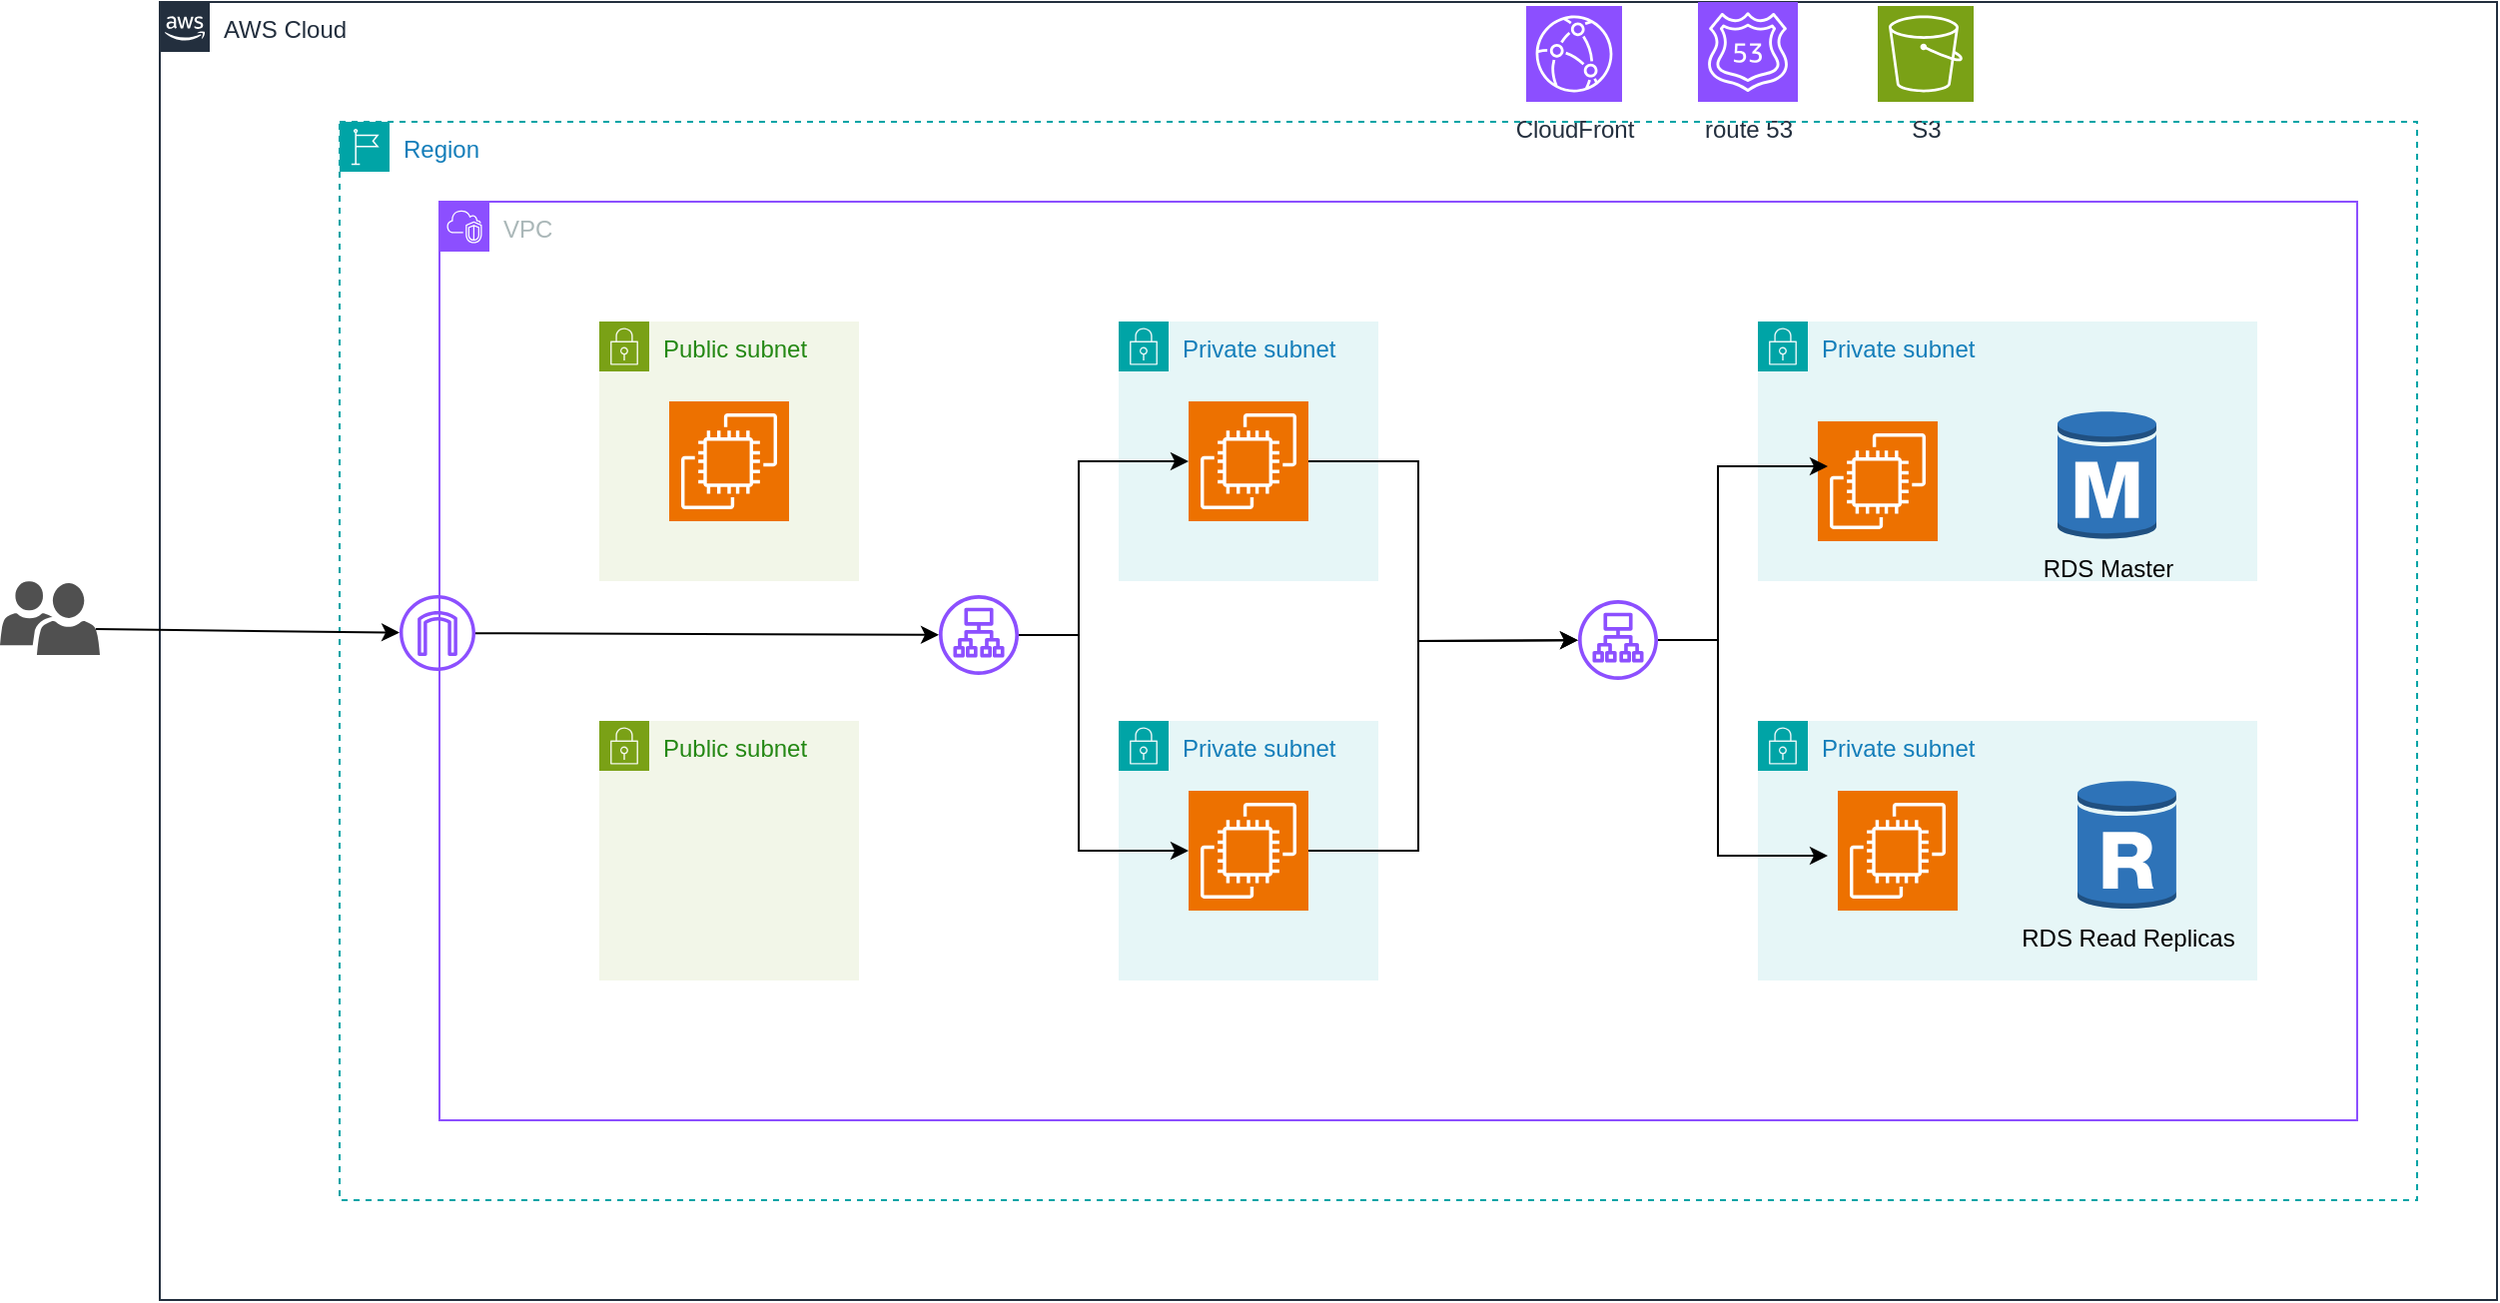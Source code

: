 <mxfile version="26.0.6">
  <diagram name="페이지-1" id="9uPsEOYuCl8V5DK4UBhb">
    <mxGraphModel dx="2555" dy="927" grid="1" gridSize="10" guides="1" tooltips="1" connect="1" arrows="1" fold="1" page="1" pageScale="1" pageWidth="827" pageHeight="1169" math="0" shadow="0">
      <root>
        <mxCell id="0" />
        <mxCell id="1" parent="0" />
        <mxCell id="Z1jPWekJvONRtCLU7zwD-3" value="AWS Cloud" style="points=[[0,0],[0.25,0],[0.5,0],[0.75,0],[1,0],[1,0.25],[1,0.5],[1,0.75],[1,1],[0.75,1],[0.5,1],[0.25,1],[0,1],[0,0.75],[0,0.5],[0,0.25]];outlineConnect=0;gradientColor=none;html=1;whiteSpace=wrap;fontSize=12;fontStyle=0;container=1;pointerEvents=0;collapsible=0;recursiveResize=0;shape=mxgraph.aws4.group;grIcon=mxgraph.aws4.group_aws_cloud_alt;strokeColor=#232F3E;fillColor=none;verticalAlign=top;align=left;spacingLeft=30;fontColor=#232F3E;dashed=0;" vertex="1" parent="1">
          <mxGeometry x="-270" y="250" width="1170" height="650" as="geometry" />
        </mxCell>
        <mxCell id="Z1jPWekJvONRtCLU7zwD-21" value="route 53" style="sketch=0;points=[[0,0,0],[0.25,0,0],[0.5,0,0],[0.75,0,0],[1,0,0],[0,1,0],[0.25,1,0],[0.5,1,0],[0.75,1,0],[1,1,0],[0,0.25,0],[0,0.5,0],[0,0.75,0],[1,0.25,0],[1,0.5,0],[1,0.75,0]];outlineConnect=0;fontColor=#232F3E;fillColor=#8C4FFF;strokeColor=#ffffff;dashed=0;verticalLabelPosition=bottom;verticalAlign=top;align=center;html=1;fontSize=12;fontStyle=0;aspect=fixed;shape=mxgraph.aws4.resourceIcon;resIcon=mxgraph.aws4.route_53;" vertex="1" parent="Z1jPWekJvONRtCLU7zwD-3">
          <mxGeometry x="770" width="50" height="50" as="geometry" />
        </mxCell>
        <mxCell id="Z1jPWekJvONRtCLU7zwD-22" value="S3" style="sketch=0;points=[[0,0,0],[0.25,0,0],[0.5,0,0],[0.75,0,0],[1,0,0],[0,1,0],[0.25,1,0],[0.5,1,0],[0.75,1,0],[1,1,0],[0,0.25,0],[0,0.5,0],[0,0.75,0],[1,0.25,0],[1,0.5,0],[1,0.75,0]];outlineConnect=0;fontColor=#232F3E;fillColor=#7AA116;strokeColor=#ffffff;dashed=0;verticalLabelPosition=bottom;verticalAlign=top;align=center;html=1;fontSize=12;fontStyle=0;aspect=fixed;shape=mxgraph.aws4.resourceIcon;resIcon=mxgraph.aws4.s3;" vertex="1" parent="Z1jPWekJvONRtCLU7zwD-3">
          <mxGeometry x="860" y="2" width="48" height="48" as="geometry" />
        </mxCell>
        <mxCell id="Z1jPWekJvONRtCLU7zwD-48" value="CloudFront" style="sketch=0;points=[[0,0,0],[0.25,0,0],[0.5,0,0],[0.75,0,0],[1,0,0],[0,1,0],[0.25,1,0],[0.5,1,0],[0.75,1,0],[1,1,0],[0,0.25,0],[0,0.5,0],[0,0.75,0],[1,0.25,0],[1,0.5,0],[1,0.75,0]];outlineConnect=0;fontColor=#232F3E;fillColor=#8C4FFF;strokeColor=#ffffff;dashed=0;verticalLabelPosition=bottom;verticalAlign=top;align=center;html=1;fontSize=12;fontStyle=0;aspect=fixed;shape=mxgraph.aws4.resourceIcon;resIcon=mxgraph.aws4.cloudfront;" vertex="1" parent="Z1jPWekJvONRtCLU7zwD-3">
          <mxGeometry x="684" y="2" width="48" height="48" as="geometry" />
        </mxCell>
        <mxCell id="Z1jPWekJvONRtCLU7zwD-4" value="Region" style="points=[[0,0],[0.25,0],[0.5,0],[0.75,0],[1,0],[1,0.25],[1,0.5],[1,0.75],[1,1],[0.75,1],[0.5,1],[0.25,1],[0,1],[0,0.75],[0,0.5],[0,0.25]];outlineConnect=0;gradientColor=none;html=1;whiteSpace=wrap;fontSize=12;fontStyle=0;container=1;pointerEvents=0;collapsible=0;recursiveResize=0;shape=mxgraph.aws4.group;grIcon=mxgraph.aws4.group_region;strokeColor=#00A4A6;fillColor=none;verticalAlign=top;align=left;spacingLeft=30;fontColor=#147EBA;dashed=1;" vertex="1" parent="1">
          <mxGeometry x="-180" y="310" width="1040" height="540" as="geometry" />
        </mxCell>
        <mxCell id="Z1jPWekJvONRtCLU7zwD-1" value="VPC" style="points=[[0,0],[0.25,0],[0.5,0],[0.75,0],[1,0],[1,0.25],[1,0.5],[1,0.75],[1,1],[0.75,1],[0.5,1],[0.25,1],[0,1],[0,0.75],[0,0.5],[0,0.25]];outlineConnect=0;gradientColor=none;html=1;whiteSpace=wrap;fontSize=12;fontStyle=0;container=1;pointerEvents=0;collapsible=0;recursiveResize=0;shape=mxgraph.aws4.group;grIcon=mxgraph.aws4.group_vpc2;strokeColor=#8C4FFF;fillColor=none;verticalAlign=top;align=left;spacingLeft=30;fontColor=#AAB7B8;dashed=0;" vertex="1" parent="Z1jPWekJvONRtCLU7zwD-4">
          <mxGeometry x="50" y="40" width="960" height="460" as="geometry" />
        </mxCell>
        <mxCell id="Z1jPWekJvONRtCLU7zwD-5" value="Public subnet" style="points=[[0,0],[0.25,0],[0.5,0],[0.75,0],[1,0],[1,0.25],[1,0.5],[1,0.75],[1,1],[0.75,1],[0.5,1],[0.25,1],[0,1],[0,0.75],[0,0.5],[0,0.25]];outlineConnect=0;gradientColor=none;html=1;whiteSpace=wrap;fontSize=12;fontStyle=0;container=1;pointerEvents=0;collapsible=0;recursiveResize=0;shape=mxgraph.aws4.group;grIcon=mxgraph.aws4.group_security_group;grStroke=0;strokeColor=#7AA116;fillColor=#F2F6E8;verticalAlign=top;align=left;spacingLeft=30;fontColor=#248814;dashed=0;" vertex="1" parent="Z1jPWekJvONRtCLU7zwD-1">
          <mxGeometry x="80" y="60" width="130" height="130" as="geometry" />
        </mxCell>
        <mxCell id="Z1jPWekJvONRtCLU7zwD-11" value="" style="sketch=0;points=[[0,0,0],[0.25,0,0],[0.5,0,0],[0.75,0,0],[1,0,0],[0,1,0],[0.25,1,0],[0.5,1,0],[0.75,1,0],[1,1,0],[0,0.25,0],[0,0.5,0],[0,0.75,0],[1,0.25,0],[1,0.5,0],[1,0.75,0]];outlineConnect=0;fontColor=#232F3E;fillColor=#ED7100;strokeColor=#ffffff;dashed=0;verticalLabelPosition=bottom;verticalAlign=top;align=center;html=1;fontSize=12;fontStyle=0;aspect=fixed;shape=mxgraph.aws4.resourceIcon;resIcon=mxgraph.aws4.ec2;" vertex="1" parent="Z1jPWekJvONRtCLU7zwD-5">
          <mxGeometry x="35" y="40" width="60" height="60" as="geometry" />
        </mxCell>
        <mxCell id="Z1jPWekJvONRtCLU7zwD-6" value="Public subnet" style="points=[[0,0],[0.25,0],[0.5,0],[0.75,0],[1,0],[1,0.25],[1,0.5],[1,0.75],[1,1],[0.75,1],[0.5,1],[0.25,1],[0,1],[0,0.75],[0,0.5],[0,0.25]];outlineConnect=0;gradientColor=none;html=1;whiteSpace=wrap;fontSize=12;fontStyle=0;container=1;pointerEvents=0;collapsible=0;recursiveResize=0;shape=mxgraph.aws4.group;grIcon=mxgraph.aws4.group_security_group;grStroke=0;strokeColor=#7AA116;fillColor=#F2F6E8;verticalAlign=top;align=left;spacingLeft=30;fontColor=#248814;dashed=0;" vertex="1" parent="Z1jPWekJvONRtCLU7zwD-1">
          <mxGeometry x="80" y="260" width="130" height="130" as="geometry" />
        </mxCell>
        <mxCell id="Z1jPWekJvONRtCLU7zwD-7" value="Private subnet" style="points=[[0,0],[0.25,0],[0.5,0],[0.75,0],[1,0],[1,0.25],[1,0.5],[1,0.75],[1,1],[0.75,1],[0.5,1],[0.25,1],[0,1],[0,0.75],[0,0.5],[0,0.25]];outlineConnect=0;gradientColor=none;html=1;whiteSpace=wrap;fontSize=12;fontStyle=0;container=1;pointerEvents=0;collapsible=0;recursiveResize=0;shape=mxgraph.aws4.group;grIcon=mxgraph.aws4.group_security_group;grStroke=0;strokeColor=#00A4A6;fillColor=#E6F6F7;verticalAlign=top;align=left;spacingLeft=30;fontColor=#147EBA;dashed=0;" vertex="1" parent="Z1jPWekJvONRtCLU7zwD-1">
          <mxGeometry x="340" y="60" width="130" height="130" as="geometry" />
        </mxCell>
        <mxCell id="Z1jPWekJvONRtCLU7zwD-12" value="" style="sketch=0;points=[[0,0,0],[0.25,0,0],[0.5,0,0],[0.75,0,0],[1,0,0],[0,1,0],[0.25,1,0],[0.5,1,0],[0.75,1,0],[1,1,0],[0,0.25,0],[0,0.5,0],[0,0.75,0],[1,0.25,0],[1,0.5,0],[1,0.75,0]];outlineConnect=0;fontColor=#232F3E;fillColor=#ED7100;strokeColor=#ffffff;dashed=0;verticalLabelPosition=bottom;verticalAlign=top;align=center;html=1;fontSize=12;fontStyle=0;aspect=fixed;shape=mxgraph.aws4.resourceIcon;resIcon=mxgraph.aws4.ec2;" vertex="1" parent="Z1jPWekJvONRtCLU7zwD-7">
          <mxGeometry x="35" y="40" width="60" height="60" as="geometry" />
        </mxCell>
        <mxCell id="Z1jPWekJvONRtCLU7zwD-8" value="Private subnet" style="points=[[0,0],[0.25,0],[0.5,0],[0.75,0],[1,0],[1,0.25],[1,0.5],[1,0.75],[1,1],[0.75,1],[0.5,1],[0.25,1],[0,1],[0,0.75],[0,0.5],[0,0.25]];outlineConnect=0;gradientColor=none;html=1;whiteSpace=wrap;fontSize=12;fontStyle=0;container=1;pointerEvents=0;collapsible=0;recursiveResize=0;shape=mxgraph.aws4.group;grIcon=mxgraph.aws4.group_security_group;grStroke=0;strokeColor=#00A4A6;fillColor=#E6F6F7;verticalAlign=top;align=left;spacingLeft=30;fontColor=#147EBA;dashed=0;" vertex="1" parent="Z1jPWekJvONRtCLU7zwD-1">
          <mxGeometry x="340" y="260" width="130" height="130" as="geometry" />
        </mxCell>
        <mxCell id="Z1jPWekJvONRtCLU7zwD-13" value="" style="sketch=0;points=[[0,0,0],[0.25,0,0],[0.5,0,0],[0.75,0,0],[1,0,0],[0,1,0],[0.25,1,0],[0.5,1,0],[0.75,1,0],[1,1,0],[0,0.25,0],[0,0.5,0],[0,0.75,0],[1,0.25,0],[1,0.5,0],[1,0.75,0]];outlineConnect=0;fontColor=#232F3E;fillColor=#ED7100;strokeColor=#ffffff;dashed=0;verticalLabelPosition=bottom;verticalAlign=top;align=center;html=1;fontSize=12;fontStyle=0;aspect=fixed;shape=mxgraph.aws4.resourceIcon;resIcon=mxgraph.aws4.ec2;" vertex="1" parent="Z1jPWekJvONRtCLU7zwD-8">
          <mxGeometry x="35" y="35" width="60" height="60" as="geometry" />
        </mxCell>
        <mxCell id="Z1jPWekJvONRtCLU7zwD-9" value="Private subnet" style="points=[[0,0],[0.25,0],[0.5,0],[0.75,0],[1,0],[1,0.25],[1,0.5],[1,0.75],[1,1],[0.75,1],[0.5,1],[0.25,1],[0,1],[0,0.75],[0,0.5],[0,0.25]];outlineConnect=0;gradientColor=none;html=1;whiteSpace=wrap;fontSize=12;fontStyle=0;container=1;pointerEvents=0;collapsible=0;recursiveResize=0;shape=mxgraph.aws4.group;grIcon=mxgraph.aws4.group_security_group;grStroke=0;strokeColor=#00A4A6;fillColor=#E6F6F7;verticalAlign=top;align=left;spacingLeft=30;fontColor=#147EBA;dashed=0;" vertex="1" parent="Z1jPWekJvONRtCLU7zwD-1">
          <mxGeometry x="660" y="260" width="250" height="130" as="geometry" />
        </mxCell>
        <mxCell id="Z1jPWekJvONRtCLU7zwD-17" value="" style="sketch=0;points=[[0,0,0],[0.25,0,0],[0.5,0,0],[0.75,0,0],[1,0,0],[0,1,0],[0.25,1,0],[0.5,1,0],[0.75,1,0],[1,1,0],[0,0.25,0],[0,0.5,0],[0,0.75,0],[1,0.25,0],[1,0.5,0],[1,0.75,0]];outlineConnect=0;fontColor=#232F3E;fillColor=#ED7100;strokeColor=#ffffff;dashed=0;verticalLabelPosition=bottom;verticalAlign=top;align=center;html=1;fontSize=12;fontStyle=0;aspect=fixed;shape=mxgraph.aws4.resourceIcon;resIcon=mxgraph.aws4.ec2;" vertex="1" parent="Z1jPWekJvONRtCLU7zwD-9">
          <mxGeometry x="40" y="35" width="60" height="60" as="geometry" />
        </mxCell>
        <mxCell id="Z1jPWekJvONRtCLU7zwD-47" value="RDS Read Replicas" style="outlineConnect=0;dashed=0;verticalLabelPosition=bottom;verticalAlign=top;align=center;html=1;shape=mxgraph.aws3.rds_db_instance_read_replica;fillColor=#2E73B8;gradientColor=none;" vertex="1" parent="Z1jPWekJvONRtCLU7zwD-9">
          <mxGeometry x="160" y="29" width="49.5" height="66" as="geometry" />
        </mxCell>
        <mxCell id="Z1jPWekJvONRtCLU7zwD-10" value="Private subnet" style="points=[[0,0],[0.25,0],[0.5,0],[0.75,0],[1,0],[1,0.25],[1,0.5],[1,0.75],[1,1],[0.75,1],[0.5,1],[0.25,1],[0,1],[0,0.75],[0,0.5],[0,0.25]];outlineConnect=0;gradientColor=none;html=1;whiteSpace=wrap;fontSize=12;fontStyle=0;container=1;pointerEvents=0;collapsible=0;recursiveResize=0;shape=mxgraph.aws4.group;grIcon=mxgraph.aws4.group_security_group;grStroke=0;strokeColor=#00A4A6;fillColor=#E6F6F7;verticalAlign=top;align=left;spacingLeft=30;fontColor=#147EBA;dashed=0;" vertex="1" parent="Z1jPWekJvONRtCLU7zwD-1">
          <mxGeometry x="660" y="60" width="250" height="130" as="geometry" />
        </mxCell>
        <mxCell id="Z1jPWekJvONRtCLU7zwD-16" value="" style="sketch=0;points=[[0,0,0],[0.25,0,0],[0.5,0,0],[0.75,0,0],[1,0,0],[0,1,0],[0.25,1,0],[0.5,1,0],[0.75,1,0],[1,1,0],[0,0.25,0],[0,0.5,0],[0,0.75,0],[1,0.25,0],[1,0.5,0],[1,0.75,0]];outlineConnect=0;fontColor=#232F3E;fillColor=#ED7100;strokeColor=#ffffff;dashed=0;verticalLabelPosition=bottom;verticalAlign=top;align=center;html=1;fontSize=12;fontStyle=0;aspect=fixed;shape=mxgraph.aws4.resourceIcon;resIcon=mxgraph.aws4.ec2;" vertex="1" parent="Z1jPWekJvONRtCLU7zwD-10">
          <mxGeometry x="30" y="50" width="60" height="60" as="geometry" />
        </mxCell>
        <mxCell id="Z1jPWekJvONRtCLU7zwD-46" value="RDS Master" style="outlineConnect=0;dashed=0;verticalLabelPosition=bottom;verticalAlign=top;align=center;html=1;shape=mxgraph.aws3.rds_db_instance;fillColor=#2E73B8;gradientColor=none;" vertex="1" parent="Z1jPWekJvONRtCLU7zwD-10">
          <mxGeometry x="150" y="44" width="49.5" height="66" as="geometry" />
        </mxCell>
        <mxCell id="Z1jPWekJvONRtCLU7zwD-24" value="" style="sketch=0;outlineConnect=0;fontColor=#232F3E;gradientColor=none;fillColor=#8C4FFF;strokeColor=none;dashed=0;verticalLabelPosition=bottom;verticalAlign=top;align=center;html=1;fontSize=12;fontStyle=0;aspect=fixed;pointerEvents=1;shape=mxgraph.aws4.internet_gateway;" vertex="1" parent="Z1jPWekJvONRtCLU7zwD-1">
          <mxGeometry x="-20" y="197" width="38" height="38" as="geometry" />
        </mxCell>
        <mxCell id="Z1jPWekJvONRtCLU7zwD-26" value="" style="sketch=0;outlineConnect=0;fontColor=#232F3E;gradientColor=none;fillColor=#8C4FFF;strokeColor=none;dashed=0;verticalLabelPosition=bottom;verticalAlign=top;align=center;html=1;fontSize=12;fontStyle=0;aspect=fixed;pointerEvents=1;shape=mxgraph.aws4.application_load_balancer;" vertex="1" parent="Z1jPWekJvONRtCLU7zwD-1">
          <mxGeometry x="250" y="197" width="40" height="40" as="geometry" />
        </mxCell>
        <mxCell id="Z1jPWekJvONRtCLU7zwD-32" value="" style="endArrow=classic;html=1;rounded=0;" edge="1" parent="Z1jPWekJvONRtCLU7zwD-1" source="Z1jPWekJvONRtCLU7zwD-24" target="Z1jPWekJvONRtCLU7zwD-26">
          <mxGeometry width="50" height="50" relative="1" as="geometry">
            <mxPoint x="100" y="220" as="sourcePoint" />
            <mxPoint x="150" y="170" as="targetPoint" />
          </mxGeometry>
        </mxCell>
        <mxCell id="Z1jPWekJvONRtCLU7zwD-33" value="" style="endArrow=classic;html=1;rounded=0;entryX=0;entryY=0.5;entryDx=0;entryDy=0;entryPerimeter=0;" edge="1" parent="Z1jPWekJvONRtCLU7zwD-1" source="Z1jPWekJvONRtCLU7zwD-26" target="Z1jPWekJvONRtCLU7zwD-12">
          <mxGeometry width="50" height="50" relative="1" as="geometry">
            <mxPoint x="360" y="218" as="sourcePoint" />
            <mxPoint x="410" y="168" as="targetPoint" />
            <Array as="points">
              <mxPoint x="320" y="217" />
              <mxPoint x="320" y="130" />
            </Array>
          </mxGeometry>
        </mxCell>
        <mxCell id="Z1jPWekJvONRtCLU7zwD-34" value="" style="endArrow=classic;html=1;rounded=0;entryX=0;entryY=0.5;entryDx=0;entryDy=0;entryPerimeter=0;" edge="1" parent="Z1jPWekJvONRtCLU7zwD-1" source="Z1jPWekJvONRtCLU7zwD-26" target="Z1jPWekJvONRtCLU7zwD-13">
          <mxGeometry width="50" height="50" relative="1" as="geometry">
            <mxPoint x="690" y="240" as="sourcePoint" />
            <mxPoint x="740" y="190" as="targetPoint" />
            <Array as="points">
              <mxPoint x="320" y="217" />
              <mxPoint x="320" y="325" />
            </Array>
          </mxGeometry>
        </mxCell>
        <mxCell id="Z1jPWekJvONRtCLU7zwD-38" value="" style="sketch=0;outlineConnect=0;fontColor=#232F3E;gradientColor=none;fillColor=#8C4FFF;strokeColor=none;dashed=0;verticalLabelPosition=bottom;verticalAlign=top;align=center;html=1;fontSize=12;fontStyle=0;aspect=fixed;pointerEvents=1;shape=mxgraph.aws4.application_load_balancer;" vertex="1" parent="Z1jPWekJvONRtCLU7zwD-1">
          <mxGeometry x="570" y="199.5" width="40" height="40" as="geometry" />
        </mxCell>
        <mxCell id="Z1jPWekJvONRtCLU7zwD-39" value="" style="endArrow=classic;html=1;rounded=0;entryX=0;entryY=0.5;entryDx=0;entryDy=0;entryPerimeter=0;" edge="1" source="Z1jPWekJvONRtCLU7zwD-38" parent="Z1jPWekJvONRtCLU7zwD-1">
          <mxGeometry width="50" height="50" relative="1" as="geometry">
            <mxPoint x="1010" y="242.5" as="sourcePoint" />
            <mxPoint x="695" y="327.5" as="targetPoint" />
            <Array as="points">
              <mxPoint x="640" y="219.5" />
              <mxPoint x="640" y="327.5" />
            </Array>
          </mxGeometry>
        </mxCell>
        <mxCell id="Z1jPWekJvONRtCLU7zwD-40" value="" style="endArrow=classic;html=1;rounded=0;entryX=0;entryY=0.5;entryDx=0;entryDy=0;entryPerimeter=0;" edge="1" source="Z1jPWekJvONRtCLU7zwD-38" parent="Z1jPWekJvONRtCLU7zwD-1">
          <mxGeometry width="50" height="50" relative="1" as="geometry">
            <mxPoint x="680" y="220.5" as="sourcePoint" />
            <mxPoint x="695" y="132.5" as="targetPoint" />
            <Array as="points">
              <mxPoint x="640" y="219.5" />
              <mxPoint x="640" y="132.5" />
            </Array>
          </mxGeometry>
        </mxCell>
        <mxCell id="Z1jPWekJvONRtCLU7zwD-41" value="" style="endArrow=classic;html=1;rounded=0;exitX=1;exitY=0.5;exitDx=0;exitDy=0;exitPerimeter=0;" edge="1" parent="Z1jPWekJvONRtCLU7zwD-1" source="Z1jPWekJvONRtCLU7zwD-12" target="Z1jPWekJvONRtCLU7zwD-38">
          <mxGeometry width="50" height="50" relative="1" as="geometry">
            <mxPoint x="420" y="-160" as="sourcePoint" />
            <mxPoint x="470" y="-210" as="targetPoint" />
            <Array as="points">
              <mxPoint x="490" y="130" />
              <mxPoint x="490" y="220" />
            </Array>
          </mxGeometry>
        </mxCell>
        <mxCell id="Z1jPWekJvONRtCLU7zwD-42" value="" style="endArrow=classic;html=1;rounded=0;exitX=1;exitY=0.5;exitDx=0;exitDy=0;exitPerimeter=0;" edge="1" parent="Z1jPWekJvONRtCLU7zwD-1" source="Z1jPWekJvONRtCLU7zwD-13" target="Z1jPWekJvONRtCLU7zwD-38">
          <mxGeometry width="50" height="50" relative="1" as="geometry">
            <mxPoint x="500" y="-140" as="sourcePoint" />
            <mxPoint x="550" y="-190" as="targetPoint" />
            <Array as="points">
              <mxPoint x="490" y="325" />
              <mxPoint x="490" y="220" />
            </Array>
          </mxGeometry>
        </mxCell>
        <mxCell id="Z1jPWekJvONRtCLU7zwD-23" value="" style="sketch=0;pointerEvents=1;shadow=0;dashed=0;html=1;strokeColor=none;labelPosition=center;verticalLabelPosition=bottom;verticalAlign=top;align=center;fillColor=#505050;shape=mxgraph.mscae.intune.user_group" vertex="1" parent="1">
          <mxGeometry x="-350" y="540" width="50" height="37" as="geometry" />
        </mxCell>
        <mxCell id="Z1jPWekJvONRtCLU7zwD-30" value="" style="endArrow=classic;html=1;rounded=0;exitX=0.96;exitY=0.65;exitDx=0;exitDy=0;exitPerimeter=0;" edge="1" parent="1" source="Z1jPWekJvONRtCLU7zwD-23" target="Z1jPWekJvONRtCLU7zwD-24">
          <mxGeometry width="50" height="50" relative="1" as="geometry">
            <mxPoint x="-340" y="570" as="sourcePoint" />
            <mxPoint x="-290" y="520" as="targetPoint" />
          </mxGeometry>
        </mxCell>
      </root>
    </mxGraphModel>
  </diagram>
</mxfile>
